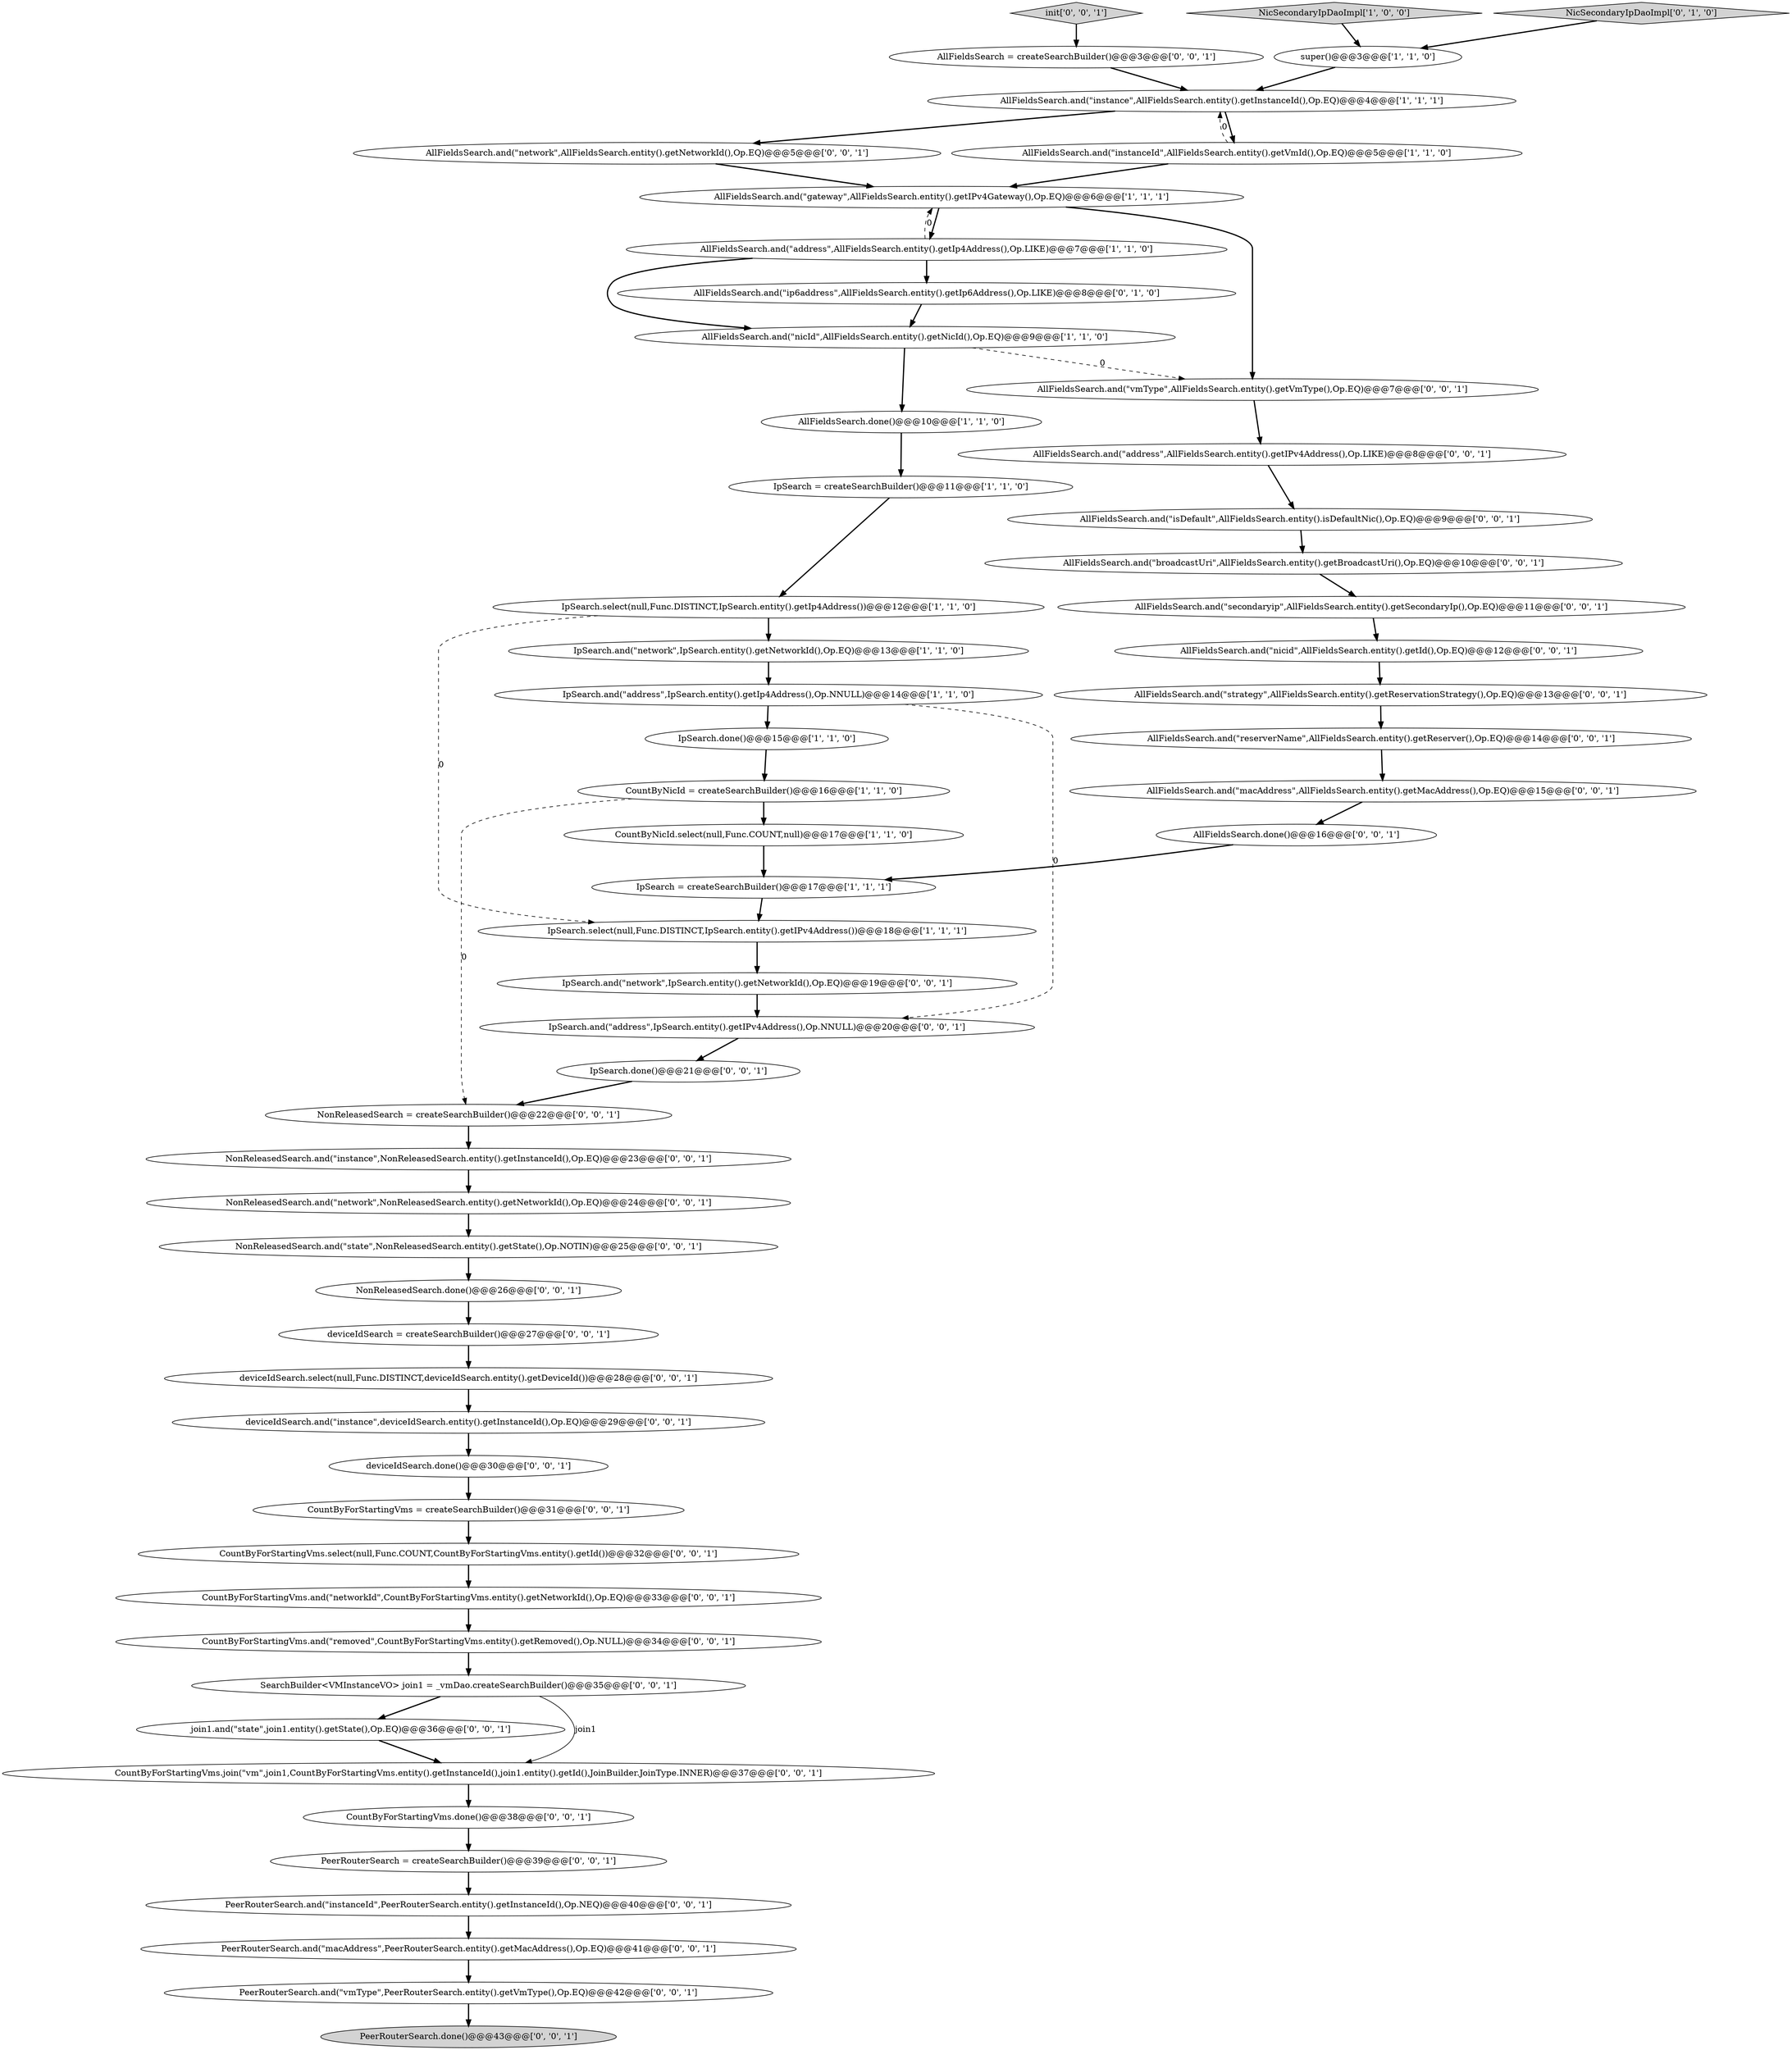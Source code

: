 digraph {
30 [style = filled, label = "deviceIdSearch.done()@@@30@@@['0', '0', '1']", fillcolor = white, shape = ellipse image = "AAA0AAABBB3BBB"];
49 [style = filled, label = "AllFieldsSearch.and(\"address\",AllFieldsSearch.entity().getIPv4Address(),Op.LIKE)@@@8@@@['0', '0', '1']", fillcolor = white, shape = ellipse image = "AAA0AAABBB3BBB"];
53 [style = filled, label = "AllFieldsSearch.and(\"reserverName\",AllFieldsSearch.entity().getReserver(),Op.EQ)@@@14@@@['0', '0', '1']", fillcolor = white, shape = ellipse image = "AAA0AAABBB3BBB"];
56 [style = filled, label = "PeerRouterSearch = createSearchBuilder()@@@39@@@['0', '0', '1']", fillcolor = white, shape = ellipse image = "AAA0AAABBB3BBB"];
38 [style = filled, label = "AllFieldsSearch = createSearchBuilder()@@@3@@@['0', '0', '1']", fillcolor = white, shape = ellipse image = "AAA0AAABBB3BBB"];
18 [style = filled, label = "NicSecondaryIpDaoImpl['0', '1', '0']", fillcolor = lightgray, shape = diamond image = "AAA0AAABBB2BBB"];
44 [style = filled, label = "AllFieldsSearch.and(\"nicid\",AllFieldsSearch.entity().getId(),Op.EQ)@@@12@@@['0', '0', '1']", fillcolor = white, shape = ellipse image = "AAA0AAABBB3BBB"];
3 [style = filled, label = "IpSearch = createSearchBuilder()@@@17@@@['1', '1', '1']", fillcolor = white, shape = ellipse image = "AAA0AAABBB1BBB"];
6 [style = filled, label = "IpSearch.and(\"network\",IpSearch.entity().getNetworkId(),Op.EQ)@@@13@@@['1', '1', '0']", fillcolor = white, shape = ellipse image = "AAA0AAABBB1BBB"];
2 [style = filled, label = "AllFieldsSearch.and(\"gateway\",AllFieldsSearch.entity().getIPv4Gateway(),Op.EQ)@@@6@@@['1', '1', '1']", fillcolor = white, shape = ellipse image = "AAA0AAABBB1BBB"];
9 [style = filled, label = "AllFieldsSearch.and(\"nicId\",AllFieldsSearch.entity().getNicId(),Op.EQ)@@@9@@@['1', '1', '0']", fillcolor = white, shape = ellipse image = "AAA0AAABBB1BBB"];
29 [style = filled, label = "NonReleasedSearch.and(\"state\",NonReleasedSearch.entity().getState(),Op.NOTIN)@@@25@@@['0', '0', '1']", fillcolor = white, shape = ellipse image = "AAA0AAABBB3BBB"];
39 [style = filled, label = "AllFieldsSearch.done()@@@16@@@['0', '0', '1']", fillcolor = white, shape = ellipse image = "AAA0AAABBB3BBB"];
43 [style = filled, label = "NonReleasedSearch.and(\"network\",NonReleasedSearch.entity().getNetworkId(),Op.EQ)@@@24@@@['0', '0', '1']", fillcolor = white, shape = ellipse image = "AAA0AAABBB3BBB"];
5 [style = filled, label = "AllFieldsSearch.and(\"address\",AllFieldsSearch.entity().getIp4Address(),Op.LIKE)@@@7@@@['1', '1', '0']", fillcolor = white, shape = ellipse image = "AAA0AAABBB1BBB"];
16 [style = filled, label = "IpSearch.and(\"address\",IpSearch.entity().getIp4Address(),Op.NNULL)@@@14@@@['1', '1', '0']", fillcolor = white, shape = ellipse image = "AAA0AAABBB1BBB"];
48 [style = filled, label = "PeerRouterSearch.and(\"vmType\",PeerRouterSearch.entity().getVmType(),Op.EQ)@@@42@@@['0', '0', '1']", fillcolor = white, shape = ellipse image = "AAA0AAABBB3BBB"];
7 [style = filled, label = "IpSearch.select(null,Func.DISTINCT,IpSearch.entity().getIPv4Address())@@@18@@@['1', '1', '1']", fillcolor = white, shape = ellipse image = "AAA0AAABBB1BBB"];
21 [style = filled, label = "AllFieldsSearch.and(\"network\",AllFieldsSearch.entity().getNetworkId(),Op.EQ)@@@5@@@['0', '0', '1']", fillcolor = white, shape = ellipse image = "AAA0AAABBB3BBB"];
17 [style = filled, label = "AllFieldsSearch.and(\"ip6address\",AllFieldsSearch.entity().getIp6Address(),Op.LIKE)@@@8@@@['0', '1', '0']", fillcolor = white, shape = ellipse image = "AAA1AAABBB2BBB"];
27 [style = filled, label = "AllFieldsSearch.and(\"secondaryip\",AllFieldsSearch.entity().getSecondaryIp(),Op.EQ)@@@11@@@['0', '0', '1']", fillcolor = white, shape = ellipse image = "AAA0AAABBB3BBB"];
34 [style = filled, label = "join1.and(\"state\",join1.entity().getState(),Op.EQ)@@@36@@@['0', '0', '1']", fillcolor = white, shape = ellipse image = "AAA0AAABBB3BBB"];
42 [style = filled, label = "deviceIdSearch.and(\"instance\",deviceIdSearch.entity().getInstanceId(),Op.EQ)@@@29@@@['0', '0', '1']", fillcolor = white, shape = ellipse image = "AAA0AAABBB3BBB"];
46 [style = filled, label = "CountByForStartingVms.select(null,Func.COUNT,CountByForStartingVms.entity().getId())@@@32@@@['0', '0', '1']", fillcolor = white, shape = ellipse image = "AAA0AAABBB3BBB"];
10 [style = filled, label = "IpSearch = createSearchBuilder()@@@11@@@['1', '1', '0']", fillcolor = white, shape = ellipse image = "AAA0AAABBB1BBB"];
23 [style = filled, label = "AllFieldsSearch.and(\"vmType\",AllFieldsSearch.entity().getVmType(),Op.EQ)@@@7@@@['0', '0', '1']", fillcolor = white, shape = ellipse image = "AAA0AAABBB3BBB"];
32 [style = filled, label = "NonReleasedSearch.and(\"instance\",NonReleasedSearch.entity().getInstanceId(),Op.EQ)@@@23@@@['0', '0', '1']", fillcolor = white, shape = ellipse image = "AAA0AAABBB3BBB"];
15 [style = filled, label = "IpSearch.select(null,Func.DISTINCT,IpSearch.entity().getIp4Address())@@@12@@@['1', '1', '0']", fillcolor = white, shape = ellipse image = "AAA0AAABBB1BBB"];
50 [style = filled, label = "deviceIdSearch.select(null,Func.DISTINCT,deviceIdSearch.entity().getDeviceId())@@@28@@@['0', '0', '1']", fillcolor = white, shape = ellipse image = "AAA0AAABBB3BBB"];
36 [style = filled, label = "PeerRouterSearch.and(\"macAddress\",PeerRouterSearch.entity().getMacAddress(),Op.EQ)@@@41@@@['0', '0', '1']", fillcolor = white, shape = ellipse image = "AAA0AAABBB3BBB"];
40 [style = filled, label = "NonReleasedSearch.done()@@@26@@@['0', '0', '1']", fillcolor = white, shape = ellipse image = "AAA0AAABBB3BBB"];
0 [style = filled, label = "super()@@@3@@@['1', '1', '0']", fillcolor = white, shape = ellipse image = "AAA0AAABBB1BBB"];
14 [style = filled, label = "CountByNicId.select(null,Func.COUNT,null)@@@17@@@['1', '1', '0']", fillcolor = white, shape = ellipse image = "AAA0AAABBB1BBB"];
24 [style = filled, label = "CountByForStartingVms.join(\"vm\",join1,CountByForStartingVms.entity().getInstanceId(),join1.entity().getId(),JoinBuilder.JoinType.INNER)@@@37@@@['0', '0', '1']", fillcolor = white, shape = ellipse image = "AAA0AAABBB3BBB"];
33 [style = filled, label = "CountByForStartingVms.and(\"networkId\",CountByForStartingVms.entity().getNetworkId(),Op.EQ)@@@33@@@['0', '0', '1']", fillcolor = white, shape = ellipse image = "AAA0AAABBB3BBB"];
1 [style = filled, label = "NicSecondaryIpDaoImpl['1', '0', '0']", fillcolor = lightgray, shape = diamond image = "AAA0AAABBB1BBB"];
37 [style = filled, label = "PeerRouterSearch.done()@@@43@@@['0', '0', '1']", fillcolor = lightgray, shape = ellipse image = "AAA0AAABBB3BBB"];
19 [style = filled, label = "CountByForStartingVms.and(\"removed\",CountByForStartingVms.entity().getRemoved(),Op.NULL)@@@34@@@['0', '0', '1']", fillcolor = white, shape = ellipse image = "AAA0AAABBB3BBB"];
12 [style = filled, label = "AllFieldsSearch.and(\"instanceId\",AllFieldsSearch.entity().getVmId(),Op.EQ)@@@5@@@['1', '1', '0']", fillcolor = white, shape = ellipse image = "AAA0AAABBB1BBB"];
20 [style = filled, label = "AllFieldsSearch.and(\"strategy\",AllFieldsSearch.entity().getReservationStrategy(),Op.EQ)@@@13@@@['0', '0', '1']", fillcolor = white, shape = ellipse image = "AAA0AAABBB3BBB"];
26 [style = filled, label = "IpSearch.and(\"address\",IpSearch.entity().getIPv4Address(),Op.NNULL)@@@20@@@['0', '0', '1']", fillcolor = white, shape = ellipse image = "AAA0AAABBB3BBB"];
45 [style = filled, label = "deviceIdSearch = createSearchBuilder()@@@27@@@['0', '0', '1']", fillcolor = white, shape = ellipse image = "AAA0AAABBB3BBB"];
13 [style = filled, label = "CountByNicId = createSearchBuilder()@@@16@@@['1', '1', '0']", fillcolor = white, shape = ellipse image = "AAA0AAABBB1BBB"];
55 [style = filled, label = "CountByForStartingVms = createSearchBuilder()@@@31@@@['0', '0', '1']", fillcolor = white, shape = ellipse image = "AAA0AAABBB3BBB"];
51 [style = filled, label = "AllFieldsSearch.and(\"isDefault\",AllFieldsSearch.entity().isDefaultNic(),Op.EQ)@@@9@@@['0', '0', '1']", fillcolor = white, shape = ellipse image = "AAA0AAABBB3BBB"];
35 [style = filled, label = "AllFieldsSearch.and(\"broadcastUri\",AllFieldsSearch.entity().getBroadcastUri(),Op.EQ)@@@10@@@['0', '0', '1']", fillcolor = white, shape = ellipse image = "AAA0AAABBB3BBB"];
47 [style = filled, label = "CountByForStartingVms.done()@@@38@@@['0', '0', '1']", fillcolor = white, shape = ellipse image = "AAA0AAABBB3BBB"];
41 [style = filled, label = "AllFieldsSearch.and(\"macAddress\",AllFieldsSearch.entity().getMacAddress(),Op.EQ)@@@15@@@['0', '0', '1']", fillcolor = white, shape = ellipse image = "AAA0AAABBB3BBB"];
25 [style = filled, label = "init['0', '0', '1']", fillcolor = lightgray, shape = diamond image = "AAA0AAABBB3BBB"];
52 [style = filled, label = "SearchBuilder<VMInstanceVO> join1 = _vmDao.createSearchBuilder()@@@35@@@['0', '0', '1']", fillcolor = white, shape = ellipse image = "AAA0AAABBB3BBB"];
31 [style = filled, label = "PeerRouterSearch.and(\"instanceId\",PeerRouterSearch.entity().getInstanceId(),Op.NEQ)@@@40@@@['0', '0', '1']", fillcolor = white, shape = ellipse image = "AAA0AAABBB3BBB"];
54 [style = filled, label = "IpSearch.done()@@@21@@@['0', '0', '1']", fillcolor = white, shape = ellipse image = "AAA0AAABBB3BBB"];
8 [style = filled, label = "IpSearch.done()@@@15@@@['1', '1', '0']", fillcolor = white, shape = ellipse image = "AAA0AAABBB1BBB"];
11 [style = filled, label = "AllFieldsSearch.done()@@@10@@@['1', '1', '0']", fillcolor = white, shape = ellipse image = "AAA0AAABBB1BBB"];
28 [style = filled, label = "NonReleasedSearch = createSearchBuilder()@@@22@@@['0', '0', '1']", fillcolor = white, shape = ellipse image = "AAA0AAABBB3BBB"];
4 [style = filled, label = "AllFieldsSearch.and(\"instance\",AllFieldsSearch.entity().getInstanceId(),Op.EQ)@@@4@@@['1', '1', '1']", fillcolor = white, shape = ellipse image = "AAA0AAABBB1BBB"];
22 [style = filled, label = "IpSearch.and(\"network\",IpSearch.entity().getNetworkId(),Op.EQ)@@@19@@@['0', '0', '1']", fillcolor = white, shape = ellipse image = "AAA0AAABBB3BBB"];
13->28 [style = dashed, label="0"];
32->43 [style = bold, label=""];
27->44 [style = bold, label=""];
26->54 [style = bold, label=""];
0->4 [style = bold, label=""];
9->11 [style = bold, label=""];
14->3 [style = bold, label=""];
24->47 [style = bold, label=""];
55->46 [style = bold, label=""];
38->4 [style = bold, label=""];
1->0 [style = bold, label=""];
2->5 [style = bold, label=""];
49->51 [style = bold, label=""];
23->49 [style = bold, label=""];
12->2 [style = bold, label=""];
40->45 [style = bold, label=""];
28->32 [style = bold, label=""];
42->30 [style = bold, label=""];
34->24 [style = bold, label=""];
56->31 [style = bold, label=""];
16->8 [style = bold, label=""];
52->24 [style = solid, label="join1"];
43->29 [style = bold, label=""];
25->38 [style = bold, label=""];
41->39 [style = bold, label=""];
50->42 [style = bold, label=""];
7->22 [style = bold, label=""];
5->9 [style = bold, label=""];
44->20 [style = bold, label=""];
3->7 [style = bold, label=""];
30->55 [style = bold, label=""];
15->6 [style = bold, label=""];
46->33 [style = bold, label=""];
21->2 [style = bold, label=""];
35->27 [style = bold, label=""];
16->26 [style = dashed, label="0"];
5->17 [style = bold, label=""];
6->16 [style = bold, label=""];
48->37 [style = bold, label=""];
11->10 [style = bold, label=""];
51->35 [style = bold, label=""];
22->26 [style = bold, label=""];
47->56 [style = bold, label=""];
54->28 [style = bold, label=""];
19->52 [style = bold, label=""];
17->9 [style = bold, label=""];
8->13 [style = bold, label=""];
4->12 [style = bold, label=""];
12->4 [style = dashed, label="0"];
9->23 [style = dashed, label="0"];
33->19 [style = bold, label=""];
10->15 [style = bold, label=""];
39->3 [style = bold, label=""];
31->36 [style = bold, label=""];
53->41 [style = bold, label=""];
13->14 [style = bold, label=""];
45->50 [style = bold, label=""];
52->34 [style = bold, label=""];
36->48 [style = bold, label=""];
4->21 [style = bold, label=""];
5->2 [style = dashed, label="0"];
15->7 [style = dashed, label="0"];
2->23 [style = bold, label=""];
20->53 [style = bold, label=""];
18->0 [style = bold, label=""];
29->40 [style = bold, label=""];
}
